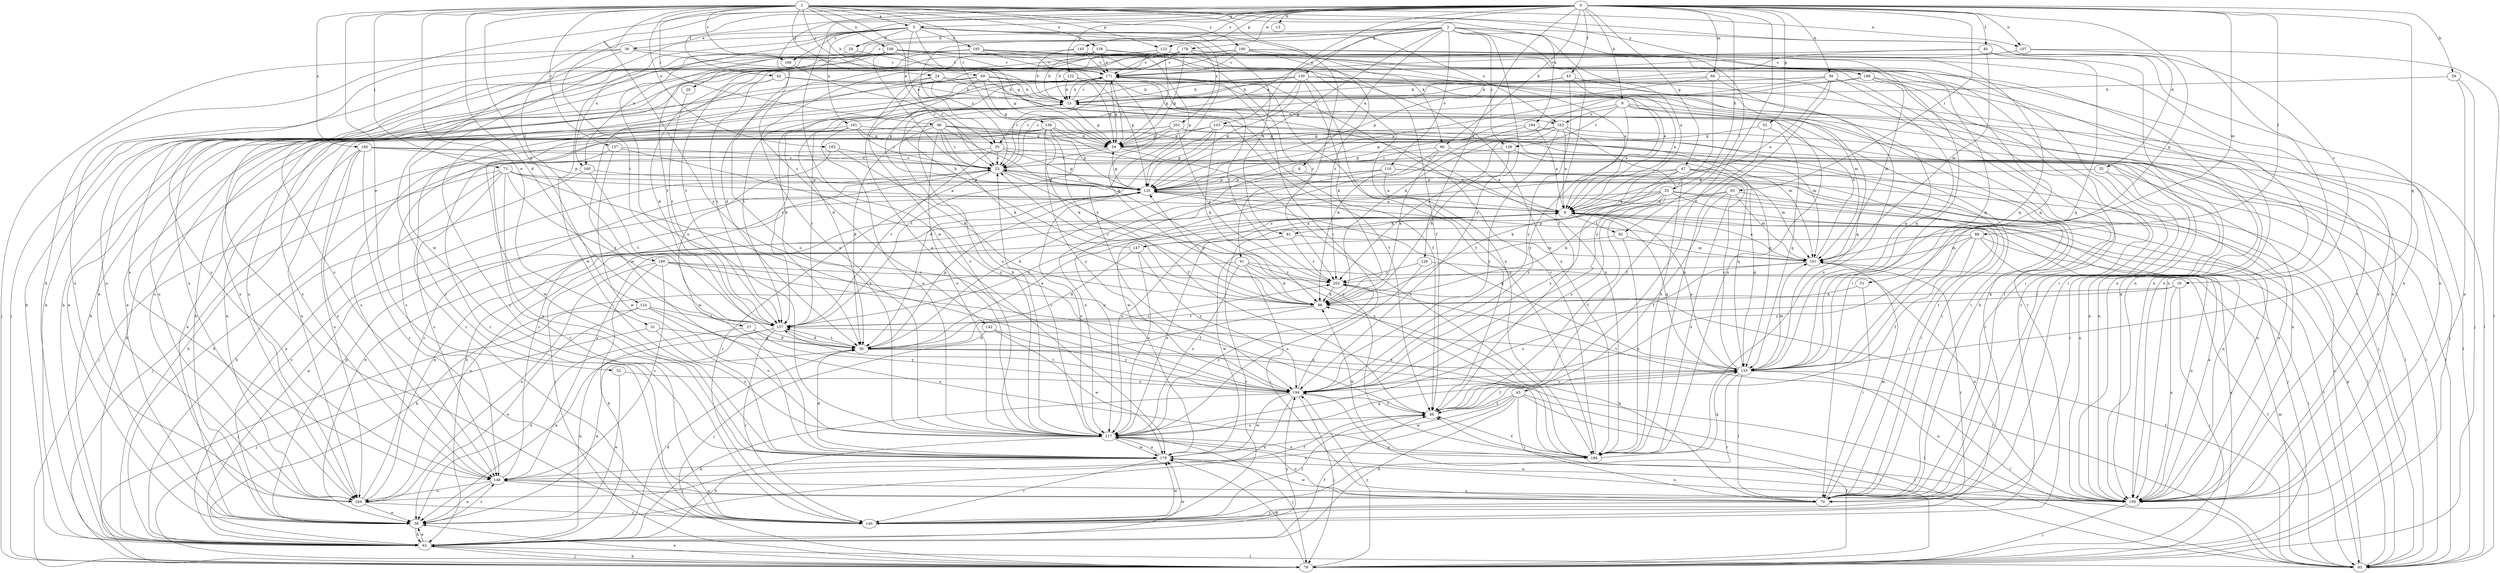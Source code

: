 strict digraph  {
0;
1;
2;
3;
6;
8;
9;
13;
15;
16;
20;
23;
24;
25;
27;
29;
30;
31;
32;
35;
36;
38;
40;
42;
43;
45;
46;
47;
51;
53;
54;
55;
56;
59;
62;
63;
66;
69;
70;
73;
78;
80;
81;
86;
88;
91;
92;
93;
94;
101;
103;
107;
108;
109;
116;
117;
122;
123;
124;
125;
126;
130;
133;
136;
137;
139;
140;
142;
145;
147;
148;
157;
158;
160;
161;
163;
164;
166;
171;
178;
179;
180;
183;
184;
185;
186;
188;
190;
194;
199;
201;
202;
0 -> 3  [label=a];
0 -> 9  [label=b];
0 -> 13  [label=b];
0 -> 15  [label=b];
0 -> 40  [label=f];
0 -> 42  [label=f];
0 -> 43  [label=f];
0 -> 45  [label=f];
0 -> 47  [label=g];
0 -> 51  [label=g];
0 -> 53  [label=g];
0 -> 55  [label=h];
0 -> 56  [label=h];
0 -> 59  [label=h];
0 -> 62  [label=h];
0 -> 63  [label=i];
0 -> 80  [label=k];
0 -> 88  [label=l];
0 -> 94  [label=m];
0 -> 101  [label=m];
0 -> 103  [label=n];
0 -> 107  [label=n];
0 -> 122  [label=p];
0 -> 123  [label=p];
0 -> 126  [label=q];
0 -> 130  [label=q];
0 -> 133  [label=q];
0 -> 142  [label=s];
0 -> 145  [label=s];
0 -> 157  [label=t];
0 -> 178  [label=w];
0 -> 179  [label=w];
0 -> 199  [label=z];
1 -> 3  [label=a];
1 -> 24  [label=d];
1 -> 25  [label=d];
1 -> 27  [label=d];
1 -> 31  [label=e];
1 -> 32  [label=e];
1 -> 35  [label=e];
1 -> 66  [label=i];
1 -> 69  [label=i];
1 -> 73  [label=j];
1 -> 91  [label=l];
1 -> 107  [label=n];
1 -> 108  [label=n];
1 -> 123  [label=p];
1 -> 124  [label=p];
1 -> 136  [label=r];
1 -> 137  [label=r];
1 -> 158  [label=u];
1 -> 166  [label=v];
1 -> 180  [label=x];
1 -> 183  [label=x];
1 -> 184  [label=x];
1 -> 188  [label=y];
1 -> 190  [label=y];
1 -> 194  [label=y];
2 -> 6  [label=a];
2 -> 8  [label=a];
2 -> 16  [label=c];
2 -> 20  [label=c];
2 -> 23  [label=c];
2 -> 29  [label=d];
2 -> 35  [label=e];
2 -> 46  [label=f];
2 -> 92  [label=l];
2 -> 116  [label=o];
2 -> 125  [label=p];
2 -> 139  [label=r];
2 -> 160  [label=u];
2 -> 194  [label=y];
3 -> 29  [label=d];
3 -> 35  [label=e];
3 -> 36  [label=e];
3 -> 54  [label=g];
3 -> 80  [label=k];
3 -> 81  [label=k];
3 -> 117  [label=o];
3 -> 160  [label=u];
3 -> 161  [label=u];
3 -> 163  [label=u];
3 -> 166  [label=v];
3 -> 179  [label=w];
3 -> 185  [label=x];
3 -> 194  [label=y];
3 -> 201  [label=z];
6 -> 101  [label=m];
6 -> 117  [label=o];
6 -> 125  [label=p];
8 -> 81  [label=k];
8 -> 92  [label=l];
8 -> 93  [label=l];
8 -> 133  [label=q];
8 -> 147  [label=s];
8 -> 157  [label=t];
9 -> 8  [label=a];
9 -> 78  [label=j];
9 -> 125  [label=p];
9 -> 133  [label=q];
9 -> 139  [label=r];
9 -> 163  [label=u];
9 -> 194  [label=y];
15 -> 54  [label=g];
15 -> 70  [label=i];
15 -> 148  [label=s];
15 -> 157  [label=t];
15 -> 163  [label=u];
15 -> 171  [label=v];
16 -> 78  [label=j];
16 -> 86  [label=k];
16 -> 109  [label=n];
16 -> 157  [label=t];
20 -> 157  [label=t];
23 -> 125  [label=p];
23 -> 140  [label=r];
23 -> 186  [label=x];
24 -> 15  [label=b];
24 -> 101  [label=m];
24 -> 140  [label=r];
24 -> 164  [label=u];
24 -> 186  [label=x];
25 -> 70  [label=i];
25 -> 109  [label=n];
25 -> 125  [label=p];
27 -> 30  [label=d];
27 -> 38  [label=e];
27 -> 194  [label=y];
29 -> 171  [label=v];
29 -> 179  [label=w];
30 -> 8  [label=a];
30 -> 38  [label=e];
30 -> 93  [label=l];
30 -> 125  [label=p];
30 -> 133  [label=q];
30 -> 157  [label=t];
30 -> 202  [label=z];
31 -> 30  [label=d];
31 -> 78  [label=j];
31 -> 117  [label=o];
32 -> 38  [label=e];
32 -> 194  [label=y];
35 -> 23  [label=c];
35 -> 93  [label=l];
35 -> 125  [label=p];
35 -> 140  [label=r];
35 -> 157  [label=t];
36 -> 78  [label=j];
36 -> 125  [label=p];
36 -> 140  [label=r];
36 -> 164  [label=u];
36 -> 171  [label=v];
38 -> 15  [label=b];
38 -> 62  [label=h];
38 -> 125  [label=p];
38 -> 148  [label=s];
40 -> 101  [label=m];
40 -> 109  [label=n];
40 -> 125  [label=p];
40 -> 133  [label=q];
40 -> 171  [label=v];
42 -> 15  [label=b];
42 -> 157  [label=t];
42 -> 164  [label=u];
42 -> 186  [label=x];
43 -> 8  [label=a];
43 -> 15  [label=b];
43 -> 117  [label=o];
43 -> 133  [label=q];
43 -> 194  [label=y];
45 -> 38  [label=e];
45 -> 46  [label=f];
45 -> 62  [label=h];
45 -> 70  [label=i];
45 -> 78  [label=j];
45 -> 93  [label=l];
45 -> 179  [label=w];
46 -> 117  [label=o];
47 -> 62  [label=h];
47 -> 70  [label=i];
47 -> 86  [label=k];
47 -> 109  [label=n];
47 -> 125  [label=p];
47 -> 133  [label=q];
47 -> 194  [label=y];
51 -> 70  [label=i];
51 -> 86  [label=k];
53 -> 46  [label=f];
53 -> 54  [label=g];
53 -> 133  [label=q];
54 -> 23  [label=c];
54 -> 62  [label=h];
54 -> 93  [label=l];
54 -> 109  [label=n];
54 -> 171  [label=v];
55 -> 8  [label=a];
55 -> 38  [label=e];
55 -> 46  [label=f];
55 -> 70  [label=i];
55 -> 78  [label=j];
55 -> 86  [label=k];
55 -> 93  [label=l];
55 -> 117  [label=o];
55 -> 194  [label=y];
56 -> 8  [label=a];
56 -> 15  [label=b];
56 -> 38  [label=e];
56 -> 125  [label=p];
56 -> 133  [label=q];
56 -> 140  [label=r];
56 -> 186  [label=x];
59 -> 15  [label=b];
59 -> 78  [label=j];
59 -> 109  [label=n];
62 -> 23  [label=c];
62 -> 30  [label=d];
62 -> 38  [label=e];
62 -> 46  [label=f];
62 -> 78  [label=j];
62 -> 93  [label=l];
62 -> 125  [label=p];
62 -> 179  [label=w];
62 -> 194  [label=y];
63 -> 8  [label=a];
63 -> 46  [label=f];
63 -> 101  [label=m];
63 -> 109  [label=n];
63 -> 148  [label=s];
63 -> 186  [label=x];
66 -> 23  [label=c];
66 -> 30  [label=d];
66 -> 54  [label=g];
66 -> 86  [label=k];
66 -> 101  [label=m];
66 -> 109  [label=n];
66 -> 117  [label=o];
66 -> 140  [label=r];
66 -> 179  [label=w];
66 -> 186  [label=x];
69 -> 15  [label=b];
69 -> 38  [label=e];
69 -> 46  [label=f];
69 -> 54  [label=g];
69 -> 93  [label=l];
69 -> 109  [label=n];
69 -> 125  [label=p];
69 -> 164  [label=u];
70 -> 15  [label=b];
70 -> 86  [label=k];
70 -> 101  [label=m];
70 -> 117  [label=o];
70 -> 140  [label=r];
70 -> 179  [label=w];
73 -> 8  [label=a];
73 -> 38  [label=e];
73 -> 78  [label=j];
73 -> 125  [label=p];
73 -> 148  [label=s];
73 -> 157  [label=t];
73 -> 179  [label=w];
73 -> 194  [label=y];
78 -> 8  [label=a];
78 -> 38  [label=e];
78 -> 46  [label=f];
78 -> 62  [label=h];
78 -> 179  [label=w];
78 -> 194  [label=y];
80 -> 8  [label=a];
80 -> 23  [label=c];
80 -> 86  [label=k];
80 -> 93  [label=l];
80 -> 179  [label=w];
81 -> 101  [label=m];
81 -> 117  [label=o];
81 -> 140  [label=r];
81 -> 202  [label=z];
86 -> 23  [label=c];
86 -> 78  [label=j];
86 -> 125  [label=p];
86 -> 157  [label=t];
88 -> 46  [label=f];
88 -> 93  [label=l];
88 -> 101  [label=m];
88 -> 109  [label=n];
88 -> 164  [label=u];
88 -> 194  [label=y];
91 -> 62  [label=h];
91 -> 70  [label=i];
91 -> 86  [label=k];
91 -> 109  [label=n];
91 -> 117  [label=o];
91 -> 202  [label=z];
92 -> 101  [label=m];
92 -> 179  [label=w];
92 -> 186  [label=x];
93 -> 23  [label=c];
93 -> 101  [label=m];
93 -> 125  [label=p];
93 -> 202  [label=z];
94 -> 15  [label=b];
94 -> 23  [label=c];
94 -> 70  [label=i];
94 -> 186  [label=x];
94 -> 194  [label=y];
101 -> 8  [label=a];
101 -> 15  [label=b];
101 -> 117  [label=o];
101 -> 125  [label=p];
101 -> 140  [label=r];
101 -> 202  [label=z];
103 -> 30  [label=d];
103 -> 54  [label=g];
103 -> 86  [label=k];
103 -> 125  [label=p];
103 -> 133  [label=q];
103 -> 140  [label=r];
103 -> 148  [label=s];
107 -> 93  [label=l];
107 -> 109  [label=n];
107 -> 171  [label=v];
107 -> 179  [label=w];
108 -> 23  [label=c];
108 -> 54  [label=g];
108 -> 62  [label=h];
108 -> 70  [label=i];
108 -> 78  [label=j];
108 -> 109  [label=n];
108 -> 148  [label=s];
108 -> 157  [label=t];
108 -> 171  [label=v];
108 -> 202  [label=z];
109 -> 8  [label=a];
109 -> 78  [label=j];
109 -> 148  [label=s];
109 -> 171  [label=v];
109 -> 194  [label=y];
116 -> 8  [label=a];
116 -> 30  [label=d];
116 -> 93  [label=l];
116 -> 109  [label=n];
116 -> 117  [label=o];
116 -> 125  [label=p];
117 -> 15  [label=b];
117 -> 23  [label=c];
117 -> 62  [label=h];
117 -> 78  [label=j];
117 -> 109  [label=n];
117 -> 133  [label=q];
117 -> 171  [label=v];
117 -> 179  [label=w];
117 -> 186  [label=x];
117 -> 202  [label=z];
122 -> 15  [label=b];
122 -> 30  [label=d];
122 -> 46  [label=f];
122 -> 54  [label=g];
123 -> 30  [label=d];
123 -> 54  [label=g];
123 -> 70  [label=i];
123 -> 171  [label=v];
124 -> 38  [label=e];
124 -> 78  [label=j];
124 -> 117  [label=o];
124 -> 157  [label=t];
124 -> 186  [label=x];
125 -> 8  [label=a];
125 -> 23  [label=c];
125 -> 54  [label=g];
125 -> 78  [label=j];
125 -> 117  [label=o];
125 -> 133  [label=q];
126 -> 93  [label=l];
126 -> 117  [label=o];
126 -> 202  [label=z];
130 -> 15  [label=b];
130 -> 23  [label=c];
130 -> 30  [label=d];
130 -> 46  [label=f];
130 -> 86  [label=k];
130 -> 109  [label=n];
130 -> 125  [label=p];
130 -> 140  [label=r];
130 -> 164  [label=u];
133 -> 8  [label=a];
133 -> 23  [label=c];
133 -> 46  [label=f];
133 -> 70  [label=i];
133 -> 93  [label=l];
133 -> 101  [label=m];
133 -> 109  [label=n];
133 -> 140  [label=r];
133 -> 157  [label=t];
133 -> 194  [label=y];
136 -> 38  [label=e];
136 -> 46  [label=f];
136 -> 54  [label=g];
136 -> 86  [label=k];
136 -> 125  [label=p];
136 -> 140  [label=r];
136 -> 164  [label=u];
136 -> 186  [label=x];
136 -> 194  [label=y];
137 -> 23  [label=c];
137 -> 78  [label=j];
137 -> 179  [label=w];
137 -> 194  [label=y];
139 -> 23  [label=c];
139 -> 86  [label=k];
139 -> 133  [label=q];
140 -> 46  [label=f];
140 -> 179  [label=w];
142 -> 30  [label=d];
142 -> 179  [label=w];
142 -> 194  [label=y];
145 -> 15  [label=b];
145 -> 38  [label=e];
145 -> 125  [label=p];
145 -> 133  [label=q];
145 -> 171  [label=v];
147 -> 8  [label=a];
147 -> 15  [label=b];
147 -> 30  [label=d];
147 -> 117  [label=o];
147 -> 194  [label=y];
148 -> 23  [label=c];
148 -> 38  [label=e];
148 -> 46  [label=f];
148 -> 70  [label=i];
148 -> 109  [label=n];
148 -> 164  [label=u];
157 -> 30  [label=d];
157 -> 38  [label=e];
157 -> 62  [label=h];
157 -> 140  [label=r];
158 -> 15  [label=b];
158 -> 109  [label=n];
158 -> 140  [label=r];
158 -> 171  [label=v];
158 -> 186  [label=x];
160 -> 62  [label=h];
160 -> 125  [label=p];
160 -> 157  [label=t];
161 -> 23  [label=c];
161 -> 54  [label=g];
161 -> 62  [label=h];
161 -> 101  [label=m];
161 -> 117  [label=o];
161 -> 157  [label=t];
163 -> 8  [label=a];
163 -> 54  [label=g];
163 -> 78  [label=j];
163 -> 125  [label=p];
163 -> 186  [label=x];
163 -> 194  [label=y];
163 -> 202  [label=z];
164 -> 8  [label=a];
164 -> 23  [label=c];
164 -> 38  [label=e];
164 -> 140  [label=r];
166 -> 23  [label=c];
166 -> 117  [label=o];
171 -> 15  [label=b];
171 -> 23  [label=c];
171 -> 54  [label=g];
171 -> 62  [label=h];
171 -> 86  [label=k];
171 -> 157  [label=t];
171 -> 186  [label=x];
178 -> 15  [label=b];
178 -> 46  [label=f];
178 -> 54  [label=g];
178 -> 70  [label=i];
178 -> 109  [label=n];
178 -> 117  [label=o];
178 -> 148  [label=s];
178 -> 164  [label=u];
178 -> 171  [label=v];
179 -> 30  [label=d];
179 -> 109  [label=n];
179 -> 117  [label=o];
179 -> 140  [label=r];
179 -> 148  [label=s];
180 -> 8  [label=a];
180 -> 23  [label=c];
180 -> 62  [label=h];
180 -> 125  [label=p];
180 -> 140  [label=r];
180 -> 148  [label=s];
180 -> 164  [label=u];
183 -> 23  [label=c];
183 -> 86  [label=k];
183 -> 179  [label=w];
184 -> 8  [label=a];
184 -> 54  [label=g];
184 -> 86  [label=k];
184 -> 109  [label=n];
185 -> 8  [label=a];
185 -> 62  [label=h];
185 -> 109  [label=n];
185 -> 133  [label=q];
185 -> 148  [label=s];
185 -> 157  [label=t];
185 -> 164  [label=u];
185 -> 171  [label=v];
185 -> 186  [label=x];
186 -> 46  [label=f];
186 -> 86  [label=k];
186 -> 133  [label=q];
186 -> 171  [label=v];
188 -> 15  [label=b];
188 -> 70  [label=i];
188 -> 86  [label=k];
188 -> 101  [label=m];
188 -> 109  [label=n];
190 -> 8  [label=a];
190 -> 23  [label=c];
190 -> 30  [label=d];
190 -> 62  [label=h];
190 -> 70  [label=i];
190 -> 109  [label=n];
190 -> 117  [label=o];
190 -> 133  [label=q];
190 -> 171  [label=v];
190 -> 202  [label=z];
194 -> 46  [label=f];
194 -> 62  [label=h];
194 -> 78  [label=j];
194 -> 157  [label=t];
194 -> 164  [label=u];
194 -> 171  [label=v];
194 -> 179  [label=w];
199 -> 46  [label=f];
199 -> 62  [label=h];
199 -> 148  [label=s];
199 -> 164  [label=u];
199 -> 186  [label=x];
199 -> 202  [label=z];
201 -> 54  [label=g];
201 -> 70  [label=i];
201 -> 93  [label=l];
201 -> 148  [label=s];
201 -> 157  [label=t];
201 -> 164  [label=u];
201 -> 202  [label=z];
202 -> 86  [label=k];
202 -> 93  [label=l];
202 -> 171  [label=v];
}
